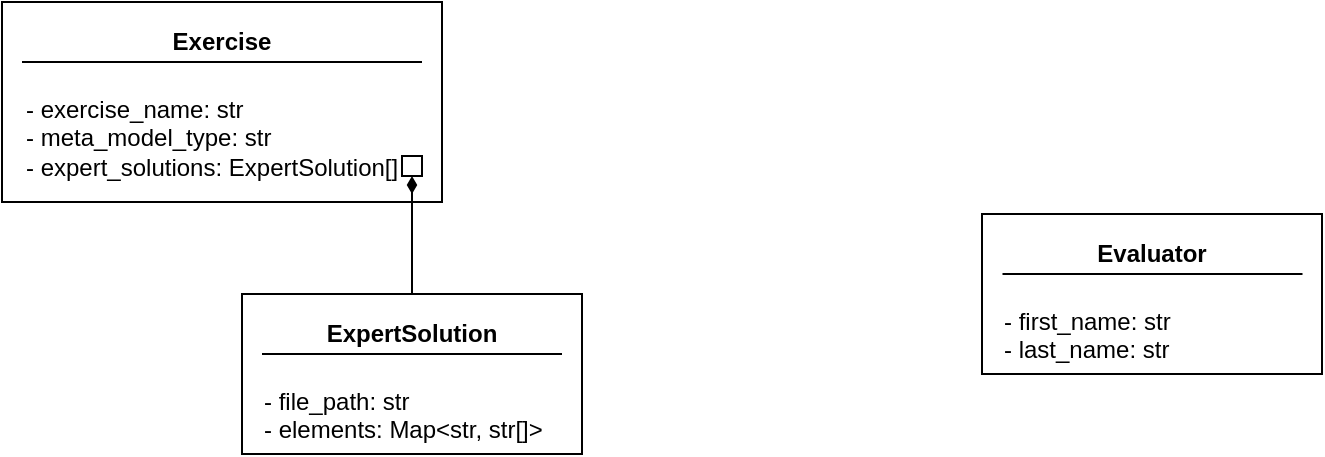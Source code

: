 <mxfile version="14.4.8" type="device"><diagram id="Law8ODT9_o7EsiPlINWI" name="Page-1"><mxGraphModel dx="1235" dy="1132" grid="1" gridSize="10" guides="1" tooltips="1" connect="1" arrows="1" fold="1" page="1" pageScale="1" pageWidth="827" pageHeight="1169" math="0" shadow="0"><root><mxCell id="0"/><mxCell id="1" parent="0"/><mxCell id="K-AjtTajTTo5R2x6BIg7-11" value="" style="rounded=0;whiteSpace=wrap;html=1;" parent="1" vertex="1"><mxGeometry x="830" y="230" width="220" height="100" as="geometry"/></mxCell><mxCell id="K-AjtTajTTo5R2x6BIg7-12" value="&lt;b&gt;Exercise&lt;/b&gt;" style="text;html=1;strokeColor=none;fillColor=none;align=center;verticalAlign=middle;whiteSpace=wrap;rounded=0;dashed=1;" parent="1" vertex="1"><mxGeometry x="840" y="240" width="200" height="20" as="geometry"/></mxCell><mxCell id="K-AjtTajTTo5R2x6BIg7-13" value="" style="endArrow=none;html=1;entryX=1;entryY=1;entryDx=0;entryDy=0;exitX=0;exitY=1;exitDx=0;exitDy=0;" parent="1" source="K-AjtTajTTo5R2x6BIg7-12" target="K-AjtTajTTo5R2x6BIg7-12" edge="1"><mxGeometry width="50" height="50" relative="1" as="geometry"><mxPoint x="890" y="260" as="sourcePoint"/><mxPoint x="940" y="210" as="targetPoint"/></mxGeometry></mxCell><mxCell id="K-AjtTajTTo5R2x6BIg7-14" value="- exercise_name: str&lt;br&gt;- meta_model_type: str&lt;br&gt;- expert_solutions: ExpertSolution[]" style="text;html=1;strokeColor=none;fillColor=none;align=left;verticalAlign=top;whiteSpace=wrap;rounded=0;dashed=1;" parent="1" vertex="1"><mxGeometry x="840" y="270" width="200" height="60" as="geometry"/></mxCell><mxCell id="K-AjtTajTTo5R2x6BIg7-15" value="" style="rounded=0;whiteSpace=wrap;html=1;fontStyle=1" parent="1" vertex="1"><mxGeometry x="1320" y="336" width="170" height="80" as="geometry"/></mxCell><mxCell id="K-AjtTajTTo5R2x6BIg7-16" value="&lt;span&gt;&lt;b&gt;Evaluator&lt;/b&gt;&lt;/span&gt;" style="text;html=1;strokeColor=none;fillColor=none;align=center;verticalAlign=middle;whiteSpace=wrap;rounded=0;dashed=1;fontStyle=0" parent="1" vertex="1"><mxGeometry x="1330.25" y="346" width="150" height="20" as="geometry"/></mxCell><mxCell id="K-AjtTajTTo5R2x6BIg7-17" value="" style="endArrow=none;html=1;entryX=1;entryY=1;entryDx=0;entryDy=0;fontStyle=1" parent="1" target="K-AjtTajTTo5R2x6BIg7-16" edge="1"><mxGeometry width="50" height="50" relative="1" as="geometry"><mxPoint x="1330.25" y="366" as="sourcePoint"/><mxPoint x="1380.25" y="316" as="targetPoint"/></mxGeometry></mxCell><mxCell id="K-AjtTajTTo5R2x6BIg7-18" value="&lt;span style=&quot;font-weight: normal&quot;&gt;- first_name: str&lt;br&gt;- last_name: str&lt;br&gt;&lt;/span&gt;" style="text;html=1;strokeColor=none;fillColor=none;align=left;verticalAlign=top;whiteSpace=wrap;rounded=0;dashed=1;fontStyle=1" parent="1" vertex="1"><mxGeometry x="1329.25" y="376" width="150" height="40" as="geometry"/></mxCell><mxCell id="K-AjtTajTTo5R2x6BIg7-56" value="" style="rounded=0;whiteSpace=wrap;html=1;" parent="1" vertex="1"><mxGeometry x="1030" y="307" width="10" height="10" as="geometry"/></mxCell><mxCell id="K-AjtTajTTo5R2x6BIg7-62" style="edgeStyle=orthogonalEdgeStyle;rounded=0;orthogonalLoop=1;jettySize=auto;html=1;exitX=0.5;exitY=0;exitDx=0;exitDy=0;entryX=0.5;entryY=1;entryDx=0;entryDy=0;endArrow=diamondThin;endFill=1;" parent="1" source="K-AjtTajTTo5R2x6BIg7-57" target="K-AjtTajTTo5R2x6BIg7-56" edge="1"><mxGeometry relative="1" as="geometry"/></mxCell><mxCell id="K-AjtTajTTo5R2x6BIg7-57" value="" style="rounded=0;whiteSpace=wrap;html=1;" parent="1" vertex="1"><mxGeometry x="950" y="376" width="170" height="80" as="geometry"/></mxCell><mxCell id="K-AjtTajTTo5R2x6BIg7-59" value="" style="endArrow=none;html=1;entryX=1;entryY=1;entryDx=0;entryDy=0;" parent="1" edge="1"><mxGeometry width="50" height="50" relative="1" as="geometry"><mxPoint x="960.0" y="406.0" as="sourcePoint"/><mxPoint x="1110" y="406.0" as="targetPoint"/></mxGeometry></mxCell><mxCell id="K-AjtTajTTo5R2x6BIg7-60" value="- file_path: str&lt;br&gt;- elements: Map&amp;lt;str, str[]&amp;gt;" style="text;html=1;strokeColor=none;fillColor=none;align=left;verticalAlign=top;whiteSpace=wrap;rounded=0;dashed=1;" parent="1" vertex="1"><mxGeometry x="959" y="416" width="150" height="40" as="geometry"/></mxCell><mxCell id="K-AjtTajTTo5R2x6BIg7-61" value="&lt;b&gt;ExpertSolution&lt;/b&gt;" style="text;html=1;strokeColor=none;fillColor=none;align=center;verticalAlign=middle;whiteSpace=wrap;rounded=0;" parent="1" vertex="1"><mxGeometry x="960" y="386" width="150" height="20" as="geometry"/></mxCell></root></mxGraphModel></diagram></mxfile>